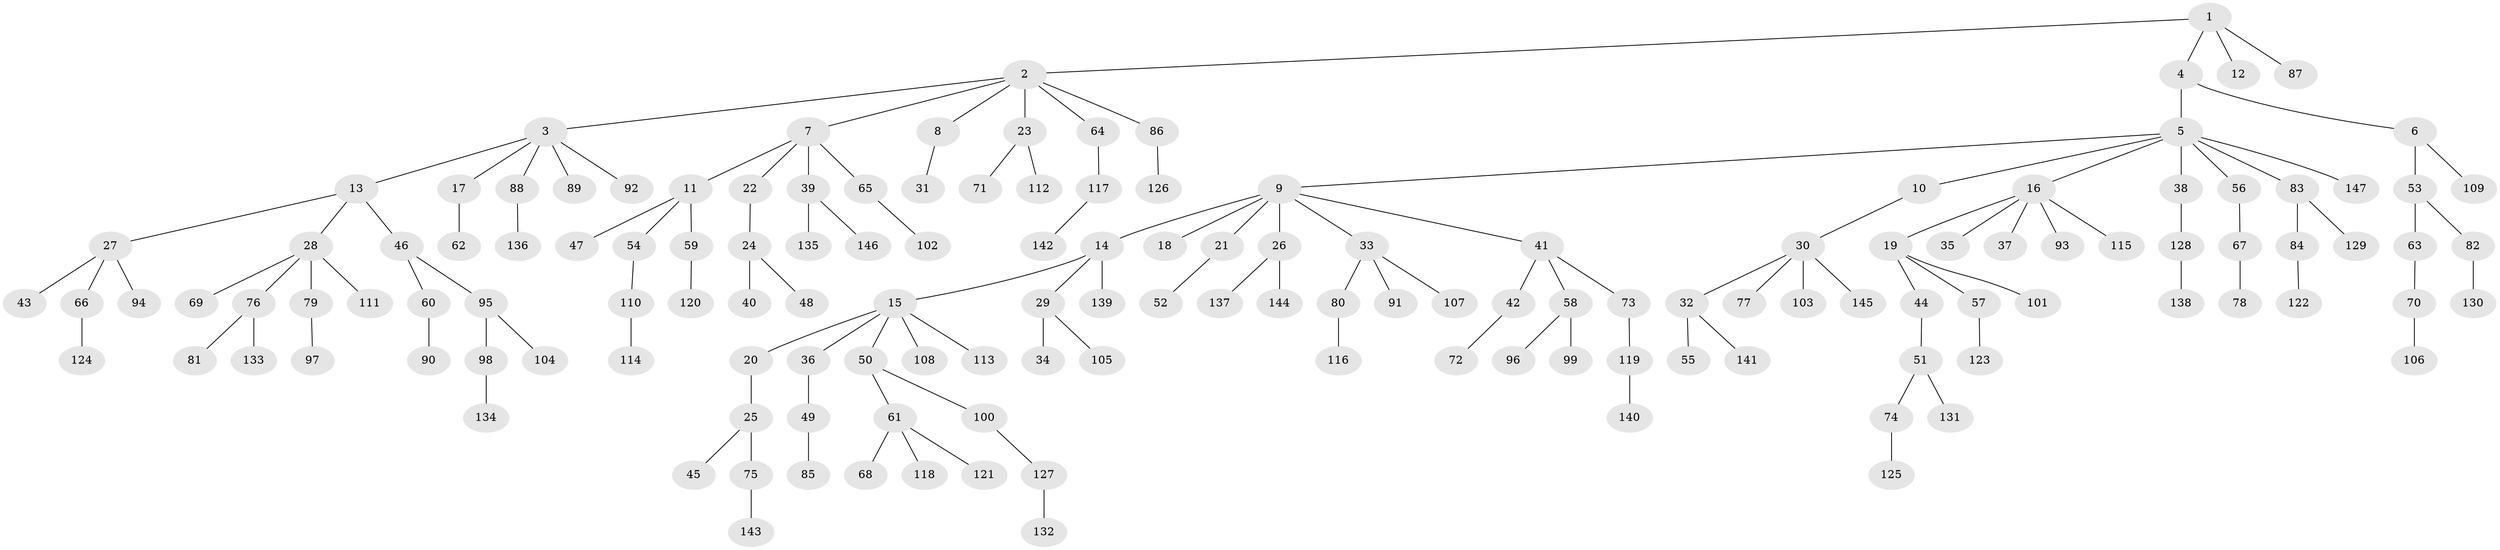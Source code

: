 // Generated by graph-tools (version 1.1) at 2025/15/03/09/25 04:15:41]
// undirected, 147 vertices, 146 edges
graph export_dot {
graph [start="1"]
  node [color=gray90,style=filled];
  1;
  2;
  3;
  4;
  5;
  6;
  7;
  8;
  9;
  10;
  11;
  12;
  13;
  14;
  15;
  16;
  17;
  18;
  19;
  20;
  21;
  22;
  23;
  24;
  25;
  26;
  27;
  28;
  29;
  30;
  31;
  32;
  33;
  34;
  35;
  36;
  37;
  38;
  39;
  40;
  41;
  42;
  43;
  44;
  45;
  46;
  47;
  48;
  49;
  50;
  51;
  52;
  53;
  54;
  55;
  56;
  57;
  58;
  59;
  60;
  61;
  62;
  63;
  64;
  65;
  66;
  67;
  68;
  69;
  70;
  71;
  72;
  73;
  74;
  75;
  76;
  77;
  78;
  79;
  80;
  81;
  82;
  83;
  84;
  85;
  86;
  87;
  88;
  89;
  90;
  91;
  92;
  93;
  94;
  95;
  96;
  97;
  98;
  99;
  100;
  101;
  102;
  103;
  104;
  105;
  106;
  107;
  108;
  109;
  110;
  111;
  112;
  113;
  114;
  115;
  116;
  117;
  118;
  119;
  120;
  121;
  122;
  123;
  124;
  125;
  126;
  127;
  128;
  129;
  130;
  131;
  132;
  133;
  134;
  135;
  136;
  137;
  138;
  139;
  140;
  141;
  142;
  143;
  144;
  145;
  146;
  147;
  1 -- 2;
  1 -- 4;
  1 -- 12;
  1 -- 87;
  2 -- 3;
  2 -- 7;
  2 -- 8;
  2 -- 23;
  2 -- 64;
  2 -- 86;
  3 -- 13;
  3 -- 17;
  3 -- 88;
  3 -- 89;
  3 -- 92;
  4 -- 5;
  4 -- 6;
  5 -- 9;
  5 -- 10;
  5 -- 16;
  5 -- 38;
  5 -- 56;
  5 -- 83;
  5 -- 147;
  6 -- 53;
  6 -- 109;
  7 -- 11;
  7 -- 22;
  7 -- 39;
  7 -- 65;
  8 -- 31;
  9 -- 14;
  9 -- 18;
  9 -- 21;
  9 -- 26;
  9 -- 33;
  9 -- 41;
  10 -- 30;
  11 -- 47;
  11 -- 54;
  11 -- 59;
  13 -- 27;
  13 -- 28;
  13 -- 46;
  14 -- 15;
  14 -- 29;
  14 -- 139;
  15 -- 20;
  15 -- 36;
  15 -- 50;
  15 -- 108;
  15 -- 113;
  16 -- 19;
  16 -- 35;
  16 -- 37;
  16 -- 93;
  16 -- 115;
  17 -- 62;
  19 -- 44;
  19 -- 57;
  19 -- 101;
  20 -- 25;
  21 -- 52;
  22 -- 24;
  23 -- 71;
  23 -- 112;
  24 -- 40;
  24 -- 48;
  25 -- 45;
  25 -- 75;
  26 -- 137;
  26 -- 144;
  27 -- 43;
  27 -- 66;
  27 -- 94;
  28 -- 69;
  28 -- 76;
  28 -- 79;
  28 -- 111;
  29 -- 34;
  29 -- 105;
  30 -- 32;
  30 -- 77;
  30 -- 103;
  30 -- 145;
  32 -- 55;
  32 -- 141;
  33 -- 80;
  33 -- 91;
  33 -- 107;
  36 -- 49;
  38 -- 128;
  39 -- 135;
  39 -- 146;
  41 -- 42;
  41 -- 58;
  41 -- 73;
  42 -- 72;
  44 -- 51;
  46 -- 60;
  46 -- 95;
  49 -- 85;
  50 -- 61;
  50 -- 100;
  51 -- 74;
  51 -- 131;
  53 -- 63;
  53 -- 82;
  54 -- 110;
  56 -- 67;
  57 -- 123;
  58 -- 96;
  58 -- 99;
  59 -- 120;
  60 -- 90;
  61 -- 68;
  61 -- 118;
  61 -- 121;
  63 -- 70;
  64 -- 117;
  65 -- 102;
  66 -- 124;
  67 -- 78;
  70 -- 106;
  73 -- 119;
  74 -- 125;
  75 -- 143;
  76 -- 81;
  76 -- 133;
  79 -- 97;
  80 -- 116;
  82 -- 130;
  83 -- 84;
  83 -- 129;
  84 -- 122;
  86 -- 126;
  88 -- 136;
  95 -- 98;
  95 -- 104;
  98 -- 134;
  100 -- 127;
  110 -- 114;
  117 -- 142;
  119 -- 140;
  127 -- 132;
  128 -- 138;
}
